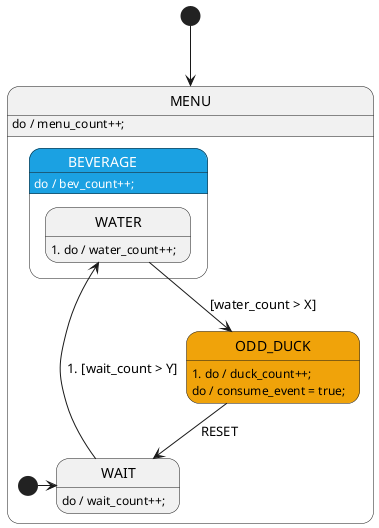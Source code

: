@startuml do_1

' //////////////////////// STATE ORGANIZATION ///////////////////////
' More info: https://github.com/StateSmith/StateSmith/wiki/PlantUML

state MENU {
    state WAIT
    state BEVERAGE <<blue>> {
        state WATER 
    }
    [*] -> WAIT
    state ODD_DUCK <<gold>>
}

' ///////////////////////// STATE HANDLERS /////////////////////////
' Syntax: https://github.com/StateSmith/StateSmith/wiki/Behaviors

[*] --> MENU

MENU: do / menu_count++;
BEVERAGE: do / bev_count++;

WAIT: do / wait_count++;
WAIT --> WATER: 1. [wait_count > Y]

WATER: 1. do / water_count++;
WATER --> ODD_DUCK: [water_count > X]

ODD_DUCK: 1. do / duck_count++;
ODD_DUCK: do / consume_event = true;
ODD_DUCK --> WAIT: RESET


'############################ styles ############################
skinparam state {
    ' red style:
    BackgroundColor<<red>> a20025
    FontColor<<red>> white
    ' blue style:
    BackgroundColor<<blue>> 1ba1e2
    FontColor<<blue>> white
    ' gold style:
    BackgroundColor<<gold>> f0a30a
    ' dark style:
    BackgroundColor<<dark>> 545454
    FontColor<<dark>> white
}


' //////////////////////// StateSmith config ////////////////////////
' More info: https://github.com/StateSmith/StateSmith/issues/335

/'! $CONFIG : toml
SmRunnerSettings.transpilerId = "JavaScript"
'/
@enduml